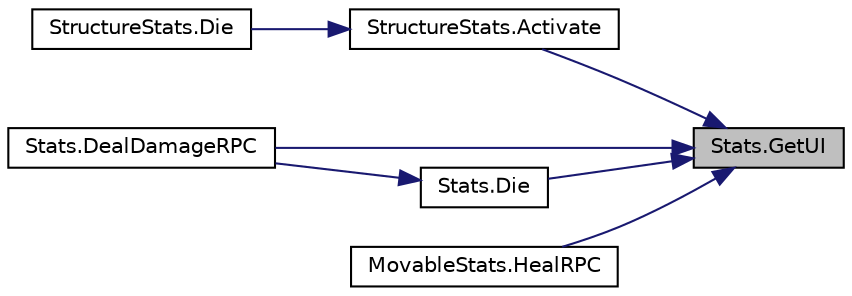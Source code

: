 digraph "Stats.GetUI"
{
 // INTERACTIVE_SVG=YES
 // LATEX_PDF_SIZE
  bgcolor="transparent";
  edge [fontname="Helvetica",fontsize="10",labelfontname="Helvetica",labelfontsize="10"];
  node [fontname="Helvetica",fontsize="10",shape=record];
  rankdir="RL";
  Node1 [label="Stats.GetUI",height=0.2,width=0.4,color="black", fillcolor="grey75", style="filled", fontcolor="black",tooltip="This method retuns the UIController of the entity."];
  Node1 -> Node2 [dir="back",color="midnightblue",fontsize="10",style="solid",fontname="Helvetica"];
  Node2 [label="StructureStats.Activate",height=0.2,width=0.4,color="black",URL="$class_structure_stats.html#a9288d34a28aecd99033a0f2998df3a21",tooltip=" "];
  Node2 -> Node3 [dir="back",color="midnightblue",fontsize="10",style="solid",fontname="Helvetica"];
  Node3 [label="StructureStats.Die",height=0.2,width=0.4,color="black",URL="$class_structure_stats.html#a47d6bbbce7de8a935120066f849d8bd4",tooltip="Function that implements what is done when this entity dies."];
  Node1 -> Node4 [dir="back",color="midnightblue",fontsize="10",style="solid",fontname="Helvetica"];
  Node4 [label="Stats.DealDamageRPC",height=0.2,width=0.4,color="black",URL="$class_stats.html#aa42ab5ae9f21d5c9b7670548e07495de",tooltip=" "];
  Node1 -> Node5 [dir="back",color="midnightblue",fontsize="10",style="solid",fontname="Helvetica"];
  Node5 [label="Stats.Die",height=0.2,width=0.4,color="black",URL="$class_stats.html#a151dcb8877a7a73e5d2688e55c810896",tooltip="Function that implements what is done when this entity dies."];
  Node5 -> Node4 [dir="back",color="midnightblue",fontsize="10",style="solid",fontname="Helvetica"];
  Node1 -> Node6 [dir="back",color="midnightblue",fontsize="10",style="solid",fontname="Helvetica"];
  Node6 [label="MovableStats.HealRPC",height=0.2,width=0.4,color="black",URL="$class_movable_stats.html#aaa1da792e42f2fc4176ef6eaf41aaf9e",tooltip=" "];
}
